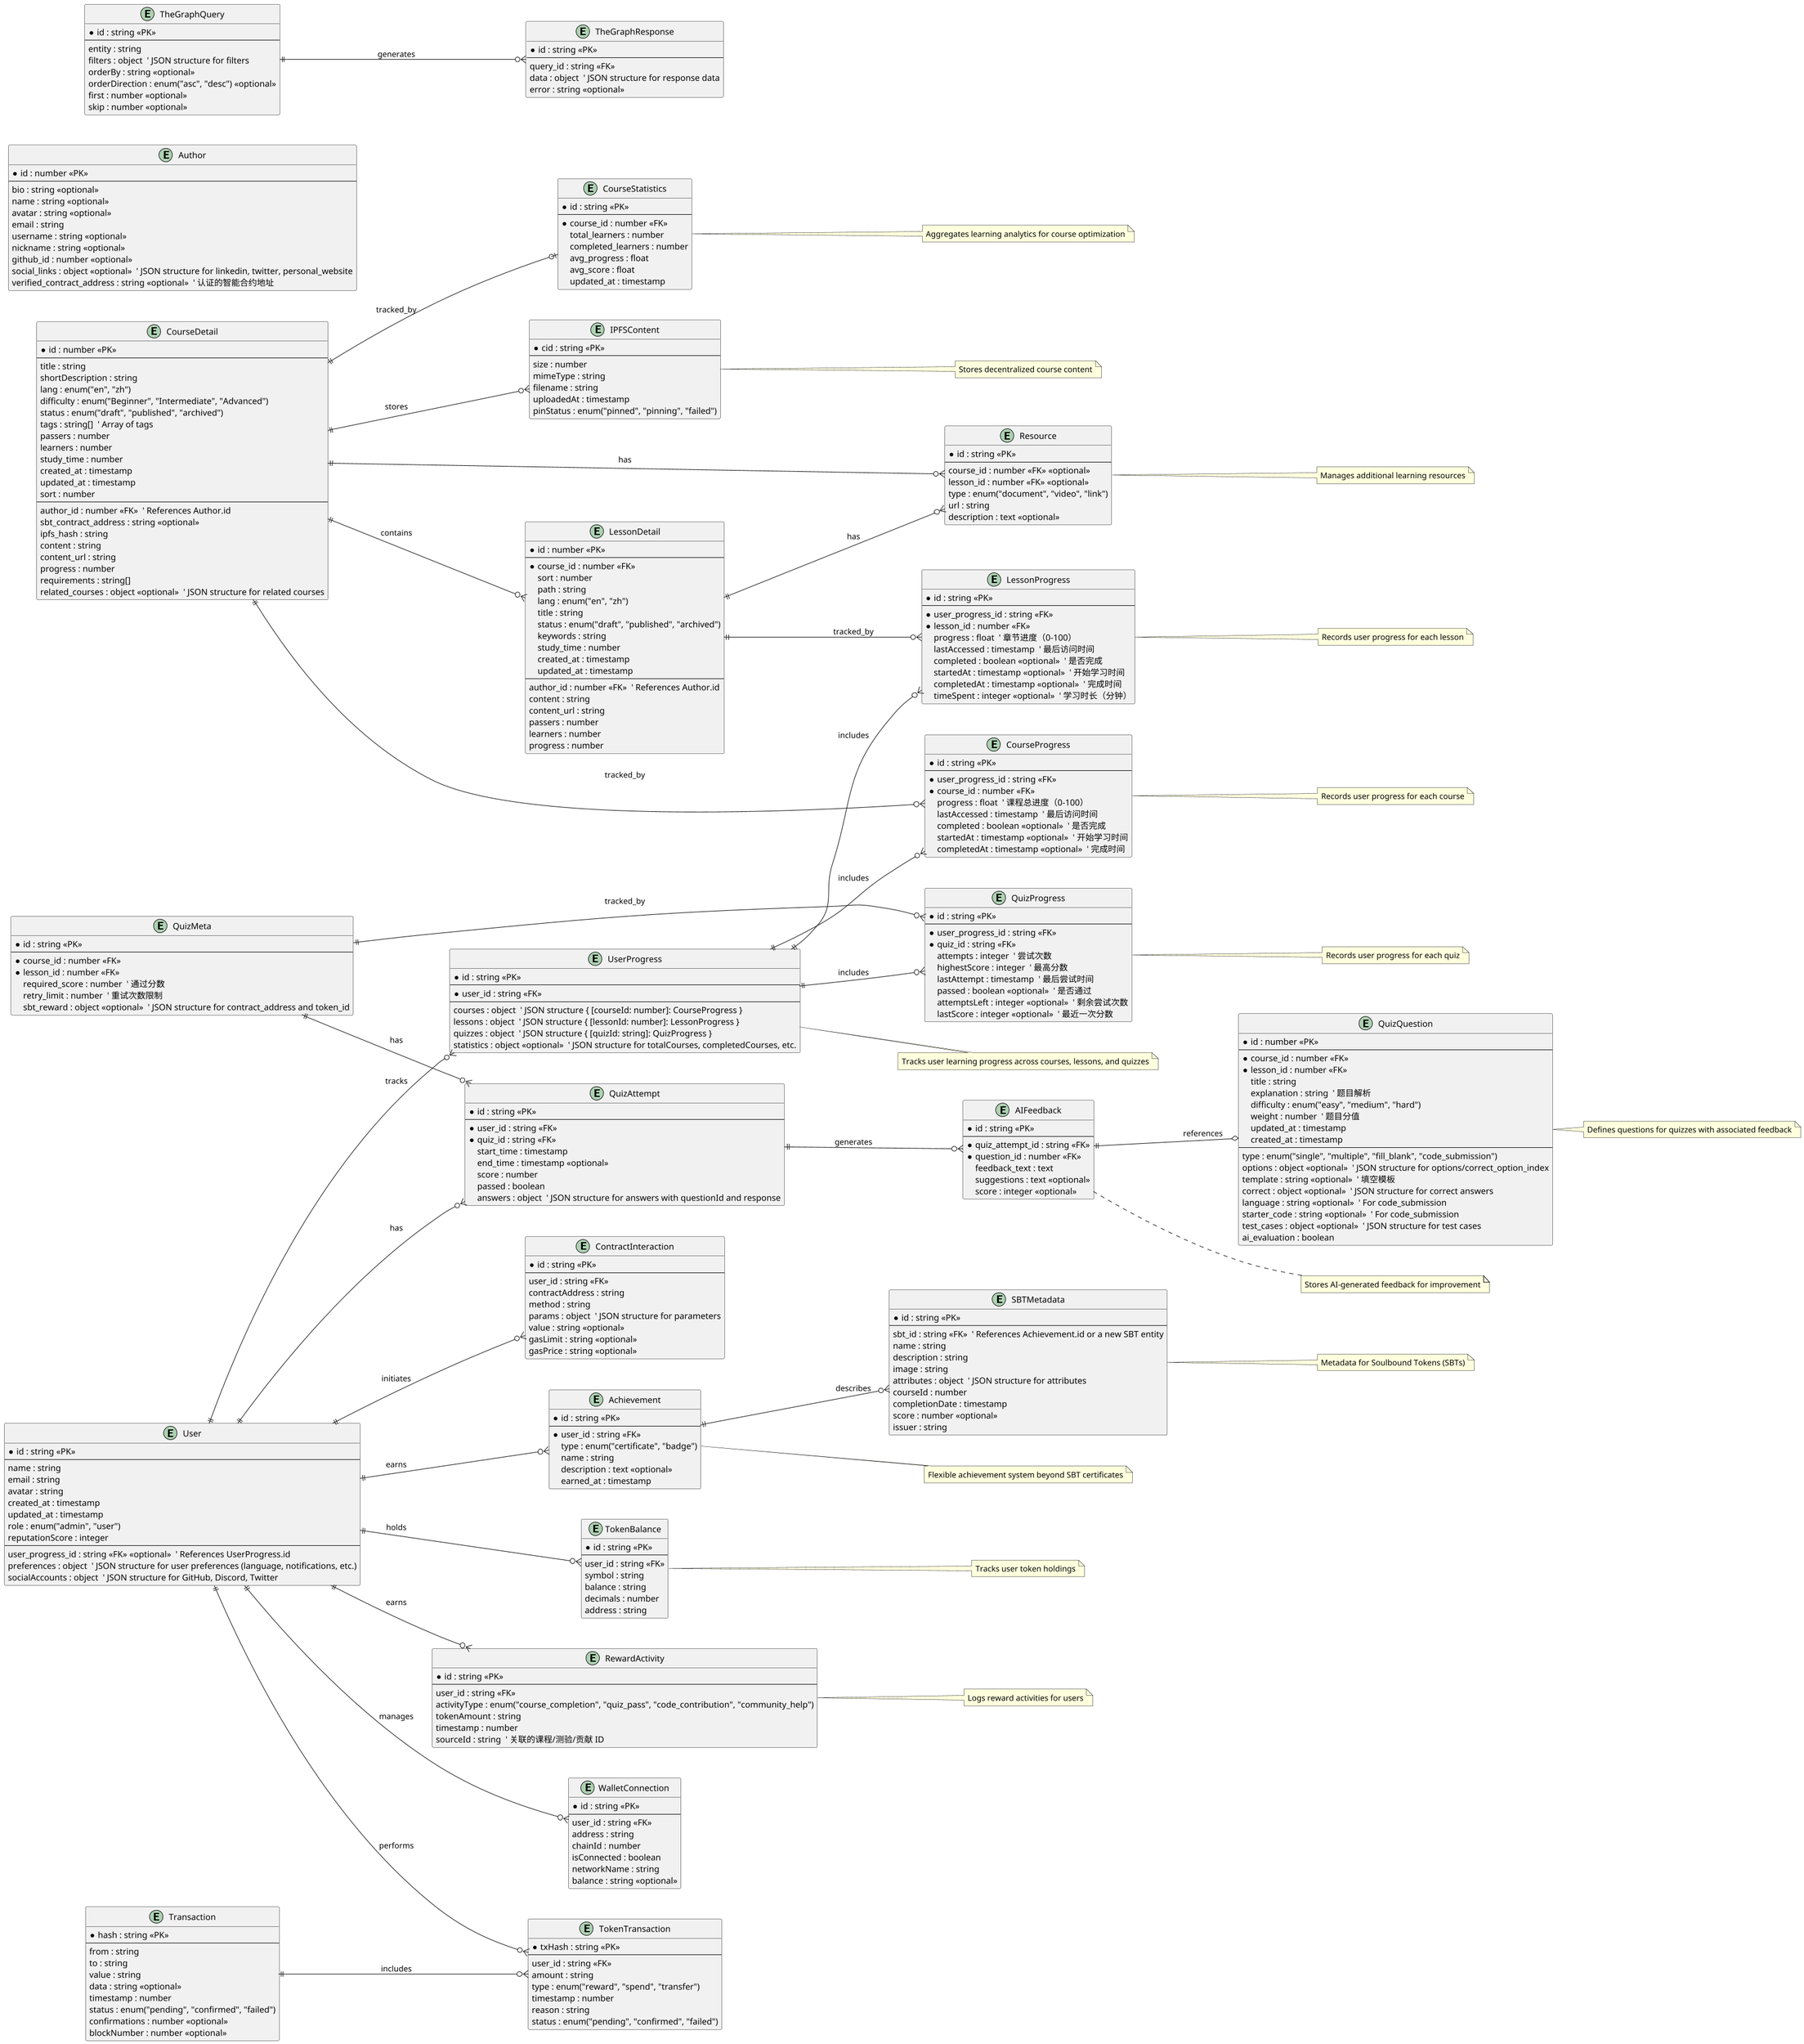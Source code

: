 @startuml ER Diagram

skinparam dpi 100
skinparam maxWidth 1200
skinparam nodesep 50
skinparam ranksep 50
left to right direction

' 实体定义
entity "User" as User {
  * id : string <<PK>>
  --
  name : string
  email : string
  avatar : string
  created_at : timestamp
  updated_at : timestamp
  role : enum("admin", "user")
  reputationScore : integer
  --
  user_progress_id : string <<FK>> <<optional>>  ' References UserProgress.id
  preferences : object  ' JSON structure for user preferences (language, notifications, etc.)
  socialAccounts : object  ' JSON structure for GitHub, Discord, Twitter
}

entity "UserProgress" as UserProgress {
  * id : string <<PK>>
  --
  * user_id : string <<FK>>
  --
  courses : object  ' JSON structure { [courseId: number]: CourseProgress }
  lessons : object  ' JSON structure { [lessonId: number]: LessonProgress }
  quizzes : object  ' JSON structure { [quizId: string]: QuizProgress }
  statistics : object <<optional>>  ' JSON structure for totalCourses, completedCourses, etc.
}

entity "CourseProgress" as CourseProgress {
  * id : string <<PK>>
  --
  * user_progress_id : string <<FK>>
  * course_id : number <<FK>>
  progress : float  ' 课程总进度（0-100）
  lastAccessed : timestamp  ' 最后访问时间
  completed : boolean <<optional>>  ' 是否完成
  startedAt : timestamp <<optional>>  ' 开始学习时间
  completedAt : timestamp <<optional>>  ' 完成时间
}

entity "LessonProgress" as LessonProgress {
  * id : string <<PK>>
  --
  * user_progress_id : string <<FK>>
  * lesson_id : number <<FK>>
  progress : float  ' 章节进度（0-100）
  lastAccessed : timestamp  ' 最后访问时间
  completed : boolean <<optional>>  ' 是否完成
  startedAt : timestamp <<optional>>  ' 开始学习时间
  completedAt : timestamp <<optional>>  ' 完成时间
  timeSpent : integer <<optional>>  ' 学习时长（分钟）
}

entity "QuizProgress" as QuizProgress {
  * id : string <<PK>>
  --
  * user_progress_id : string <<FK>>
  * quiz_id : string <<FK>>
  attempts : integer  ' 尝试次数
  highestScore : integer  ' 最高分数
  lastAttempt : timestamp  ' 最后尝试时间
  passed : boolean <<optional>>  ' 是否通过
  attemptsLeft : integer <<optional>>  ' 剩余尝试次数
  lastScore : integer <<optional>>  ' 最近一次分数
}

entity "Author" as Author {
  * id : number <<PK>>
  --
  bio : string <<optional>>
  name : string <<optional>>
  avatar : string <<optional>>
  email : string
  username : string <<optional>>
  nickname : string <<optional>>
  github_id : number <<optional>>
  social_links : object <<optional>>  ' JSON structure for linkedin, twitter, personal_website
  verified_contract_address : string <<optional>>  ' 认证的智能合约地址
}

entity "CourseDetail" as CourseDetail {
  * id : number <<PK>>
  --
  title : string
  shortDescription : string
  lang : enum("en", "zh")
  difficulty : enum("Beginner", "Intermediate", "Advanced")
  status : enum("draft", "published", "archived")
  tags : string[]  ' Array of tags
  passers : number
  learners : number
  study_time : number
  created_at : timestamp
  updated_at : timestamp
  sort : number
  --
  author_id : number <<FK>>  ' References Author.id
  sbt_contract_address : string <<optional>>
  ipfs_hash : string
  content : string
  content_url : string
  progress : number
  requirements : string[]
  related_courses : object <<optional>>  ' JSON structure for related courses
}

entity "LessonDetail" as LessonDetail {
  * id : number <<PK>>
  --
  * course_id : number <<FK>>
  sort : number
  path : string
  lang : enum("en", "zh")
  title : string
  status : enum("draft", "published", "archived")
  keywords : string
  study_time : number
  created_at : timestamp
  updated_at : timestamp
  --
  author_id : number <<FK>>  ' References Author.id
  content : string
  content_url : string
  passers : number
  learners : number
  progress : number
}

entity "QuizMeta" as QuizMeta {
  * id : string <<PK>>
  --
  * course_id : number <<FK>>
  * lesson_id : number <<FK>>
  required_score : number  ' 通过分数
  retry_limit : number  ' 重试次数限制
  sbt_reward : object <<optional>>  ' JSON structure for contract_address and token_id
}

entity "QuizQuestion" as QuizQuestion {
  * id : number <<PK>>
  --
  * course_id : number <<FK>>
  * lesson_id : number <<FK>>
  title : string
  explanation : string  ' 题目解析
  difficulty : enum("easy", "medium", "hard")
  weight : number  ' 题目分值
  updated_at : timestamp
  created_at : timestamp
  --
  type : enum("single", "multiple", "fill_blank", "code_submission")
  options : object <<optional>>  ' JSON structure for options/correct_option_index
  template : string <<optional>>  ' 填空模板
  correct : object <<optional>>  ' JSON structure for correct answers
  language : string <<optional>>  ' For code_submission
  starter_code : string <<optional>>  ' For code_submission
  test_cases : object <<optional>>  ' JSON structure for test cases
  ai_evaluation : boolean
}

entity "QuizAttempt" as QuizAttempt {
  * id : string <<PK>>
  --
  * user_id : string <<FK>>
  * quiz_id : string <<FK>>
  start_time : timestamp
  end_time : timestamp <<optional>>
  score : number
  passed : boolean
  answers : object  ' JSON structure for answers with questionId and response
}

entity "AIFeedback" as AIFeedback {
  * id : string <<PK>>
  --
  * quiz_attempt_id : string <<FK>>
  * question_id : number <<FK>>
  feedback_text : text
  suggestions : text <<optional>>
  score : integer <<optional>>
}

entity "CourseStatistics" as CourseStatistics {
  * id : string <<PK>>
  --
  * course_id : number <<FK>>
  total_learners : number
  completed_learners : number
  avg_progress : float
  avg_score : float
  updated_at : timestamp
}

entity "Achievement" as Achievement {
  * id : string <<PK>>
  --
  * user_id : string <<FK>>
  type : enum("certificate", "badge")
  name : string
  description : text <<optional>>
  earned_at : timestamp
}

entity "Resource" as Resource {
  * id : string <<PK>>
  --
  course_id : number <<FK>> <<optional>>
  lesson_id : number <<FK>> <<optional>>
  type : enum("document", "video", "link")
  url : string
  description : text <<optional>>
}

entity "IPFSContent" as IPFSContent {
  * cid : string <<PK>>
  --
  size : number
  mimeType : string
  filename : string
  uploadedAt : timestamp
  pinStatus : enum("pinned", "pinning", "failed")
}

entity "TheGraphQuery" as TheGraphQuery {
  * id : string <<PK>>
  --
  entity : string
  filters : object  ' JSON structure for filters
  orderBy : string <<optional>>
  orderDirection : enum("asc", "desc") <<optional>>
  first : number <<optional>>
  skip : number <<optional>>
}

entity "TheGraphResponse" as TheGraphResponse {
  * id : string <<PK>>
  --
  query_id : string <<FK>>
  data : object  ' JSON structure for response data
  error : string <<optional>>
}

entity "TokenBalance" as TokenBalance {
  * id : string <<PK>>
  --
  user_id : string <<FK>>
  symbol : string
  balance : string
  decimals : number
  address : string
}

entity "TokenTransaction" as TokenTransaction {
  * txHash : string <<PK>>
  --
  user_id : string <<FK>>
  amount : string
  type : enum("reward", "spend", "transfer")
  timestamp : number
  reason : string
  status : enum("pending", "confirmed", "failed")
}

entity "RewardActivity" as RewardActivity {
  * id : string <<PK>>
  --
  user_id : string <<FK>>
  activityType : enum("course_completion", "quiz_pass", "code_contribution", "community_help")
  tokenAmount : string
  timestamp : number
  sourceId : string  ' 关联的课程/测验/贡献 ID
}

entity "Transaction" as Transaction {
  * hash : string <<PK>>
  --
  from : string
  to : string
  value : string
  data : string <<optional>>
  timestamp : number
  status : enum("pending", "confirmed", "failed")
  confirmations : number <<optional>>
  blockNumber : number <<optional>>
}

entity "WalletConnection" as WalletConnection {
  * id : string <<PK>>
  --
  user_id : string <<FK>>
  address : string
  chainId : number
  isConnected : boolean
  networkName : string
  balance : string <<optional>>
}

entity "ContractInteraction" as ContractInteraction {
  * id : string <<PK>>
  --
  user_id : string <<FK>>
  contractAddress : string
  method : string
  params : object  ' JSON structure for parameters
  value : string <<optional>>
  gasLimit : string <<optional>>
  gasPrice : string <<optional>>
}

entity "SBTMetadata" as SBTMetadata {
  * id : string <<PK>>
  --
  sbt_id : string <<FK>>  ' References Achievement.id or a new SBT entity
  name : string
  description : string
  image : string
  attributes : object  ' JSON structure for attributes
  courseId : number
  completionDate : timestamp
  score : number <<optional>>
  issuer : string
}

' 关系定义
User ||--o{ UserProgress : tracks
UserProgress ||--o{ CourseProgress : includes
UserProgress ||--o{ LessonProgress : includes
UserProgress ||--o{ QuizProgress : includes
CourseDetail ||--o{ CourseProgress : tracked_by
LessonDetail ||--o{ LessonProgress : tracked_by
QuizMeta ||--o{ QuizProgress : tracked_by
User ||--o{ QuizAttempt : has
CourseDetail ||--o{ LessonDetail : contains
CourseDetail ||--o| CourseStatistics : tracked_by
CourseDetail ||--o{ Resource : has
LessonDetail ||--o{ Resource : has
QuizMeta ||--o{ QuizAttempt : has
QuizAttempt ||--o{ AIFeedback : generates
User ||--o{ Achievement : earns
AIFeedback ||--o QuizQuestion : references
CourseDetail ||--o{ IPFSContent : stores
User ||--o{ TokenBalance : holds
User ||--o{ TokenTransaction : performs
User ||--o{ RewardActivity : earns
User ||--o{ WalletConnection : manages
User ||--o{ ContractInteraction : initiates
Achievement ||--o{ SBTMetadata : describes
Transaction ||--o{ TokenTransaction : includes
TheGraphQuery ||--o{ TheGraphResponse : generates

' 注释
note right of UserProgress
  Tracks user learning progress across courses, lessons, and quizzes
end note

note right of CourseProgress
  Records user progress for each course
end note

note right of LessonProgress
  Records user progress for each lesson
end note

note right of QuizProgress
  Records user progress for each quiz
end note

note right of Achievement
  Flexible achievement system beyond SBT certificates
end note

note right of Resource
  Manages additional learning resources
end note

note right of AIFeedback
  Stores AI-generated feedback for improvement
end note

note right of CourseStatistics
  Aggregates learning analytics for course optimization
end note

note right of QuizQuestion
  Defines questions for quizzes with associated feedback
end note

note right of IPFSContent
  Stores decentralized course content
end note

note right of TokenBalance
  Tracks user token holdings
end note

note right of RewardActivity
  Logs reward activities for users
end note

note right of SBTMetadata
  Metadata for Soulbound Tokens (SBTs)
end note

@enduml